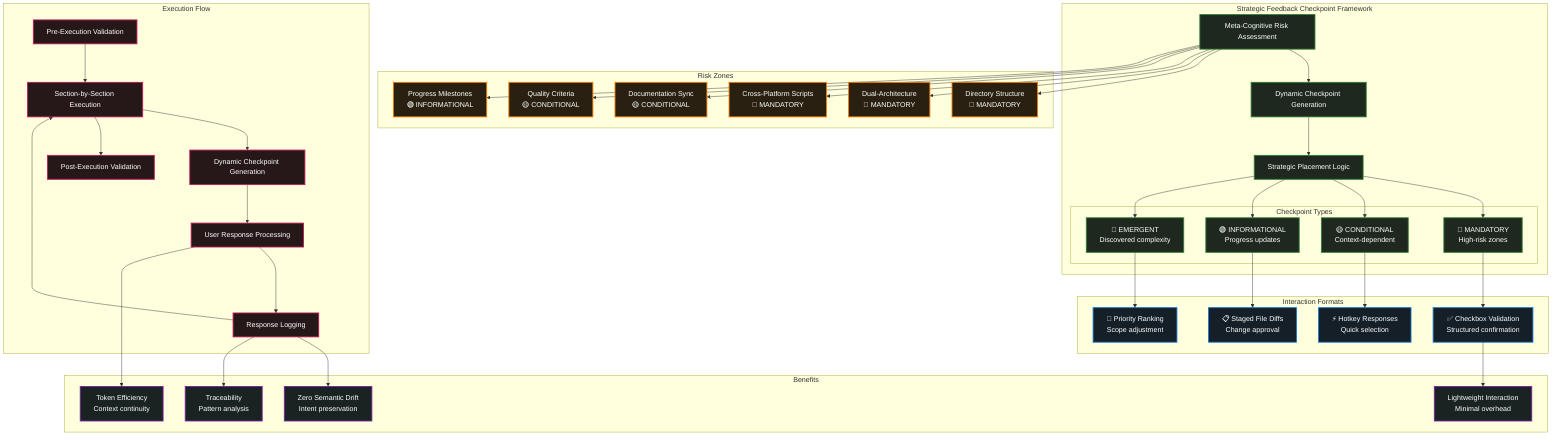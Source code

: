 graph TB
    subgraph "Strategic Feedback Checkpoint Framework"
        A[Meta-Cognitive Risk Assessment] --> B[Dynamic Checkpoint Generation]
        B --> C[Strategic Placement Logic]

        subgraph "Checkpoint Types"
            D["🔴 MANDATORY<br/>High-risk zones"]
            E["🟡 CONDITIONAL<br/>Context-dependent"]
            F["🟢 INFORMATIONAL<br/>Progress updates"]
            G["🔵 EMERGENT<br/>Discovered complexity"]
        end

        C --> D
        C --> E
        C --> F
        C --> G
    end

    subgraph "Interaction Formats"
        H["✅ Checkbox Validation<br/>Structured confirmation"]
        I["⚡ Hotkey Responses<br/>Quick selection"]
        J["📋 Staged File Diffs<br/>Change approval"]
        K["🎯 Priority Ranking<br/>Scope adjustment"]
    end

    D --> H
    E --> I
    F --> J
    G --> K

    subgraph "Risk Zones"
        L["Directory Structure<br/>🔴 MANDATORY"]
        M["Dual-Architecture<br/>🔴 MANDATORY"]
        N["Cross-Platform Scripts<br/>🔴 MANDATORY"]
        O["Documentation Sync<br/>🟡 CONDITIONAL"]
        P["Quality Criteria<br/>🟡 CONDITIONAL"]
        Q["Progress Milestones<br/>🟢 INFORMATIONAL"]
    end

    A --> L
    A --> M
    A --> N
    A --> O
    A --> P
    A --> Q

    subgraph "Execution Flow"
        R[Pre-Execution Validation]
        S[Section-by-Section Execution]
        T[Dynamic Checkpoint Generation]
        U[User Response Processing]
        V[Response Logging]
        W[Post-Execution Validation]
    end

    R --> S
    S --> T
    T --> U
    U --> V
    V --> S
    S --> W

    subgraph "Benefits"
        X["Zero Semantic Drift<br/>Intent preservation"]
        Y["Token Efficiency<br/>Context continuity"]
        Z["Lightweight Interaction<br/>Minimal overhead"]
        AA["Traceability<br/>Pattern analysis"]
    end

    V --> X
    U --> Y
    H --> Z
    V --> AA

    classDef checkpoint fill:#1E281E,stroke:#2e7d32,stroke-width:2px,color:#ffffff
    classDef interaction fill:#141F28,stroke:#1976d2,stroke-width:2px,color:#ffffff
    classDef risk fill:#292011,stroke:#f57c00,stroke-width:2px,color:#ffffff
    classDef flow fill:#261719,stroke:#c2185b,stroke-width:2px,color:#ffffff
    classDef benefit fill:#182322,stroke:#7b1fa2,stroke-width:2px,color:#ffffff

    class A,B,C,D,E,F,G checkpoint
    class H,I,J,K interaction
    class L,M,N,O,P,Q risk
    class R,S,T,U,V,W flow
    class X,Y,Z,AA benefit